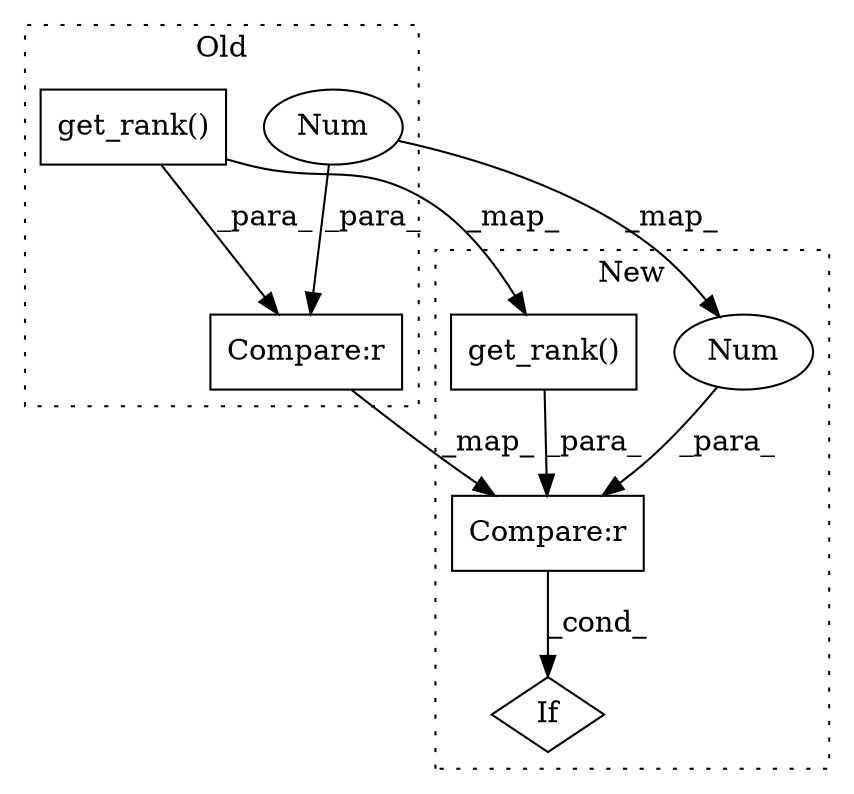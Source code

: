 digraph G {
subgraph cluster0 {
1 [label="get_rank()" a="75" s="7434" l="15" shape="box"];
3 [label="Compare:r" a="40" s="7434" l="20" shape="box"];
5 [label="Num" a="76" s="7453" l="1" shape="ellipse"];
label = "Old";
style="dotted";
}
subgraph cluster1 {
2 [label="get_rank()" a="75" s="7256" l="15" shape="box"];
4 [label="Compare:r" a="40" s="7256" l="20" shape="box"];
6 [label="Num" a="76" s="7275" l="1" shape="ellipse"];
7 [label="If" a="96" s="7282" l="3" shape="diamond"];
label = "New";
style="dotted";
}
1 -> 2 [label="_map_"];
1 -> 3 [label="_para_"];
2 -> 4 [label="_para_"];
3 -> 4 [label="_map_"];
4 -> 7 [label="_cond_"];
5 -> 3 [label="_para_"];
5 -> 6 [label="_map_"];
6 -> 4 [label="_para_"];
}